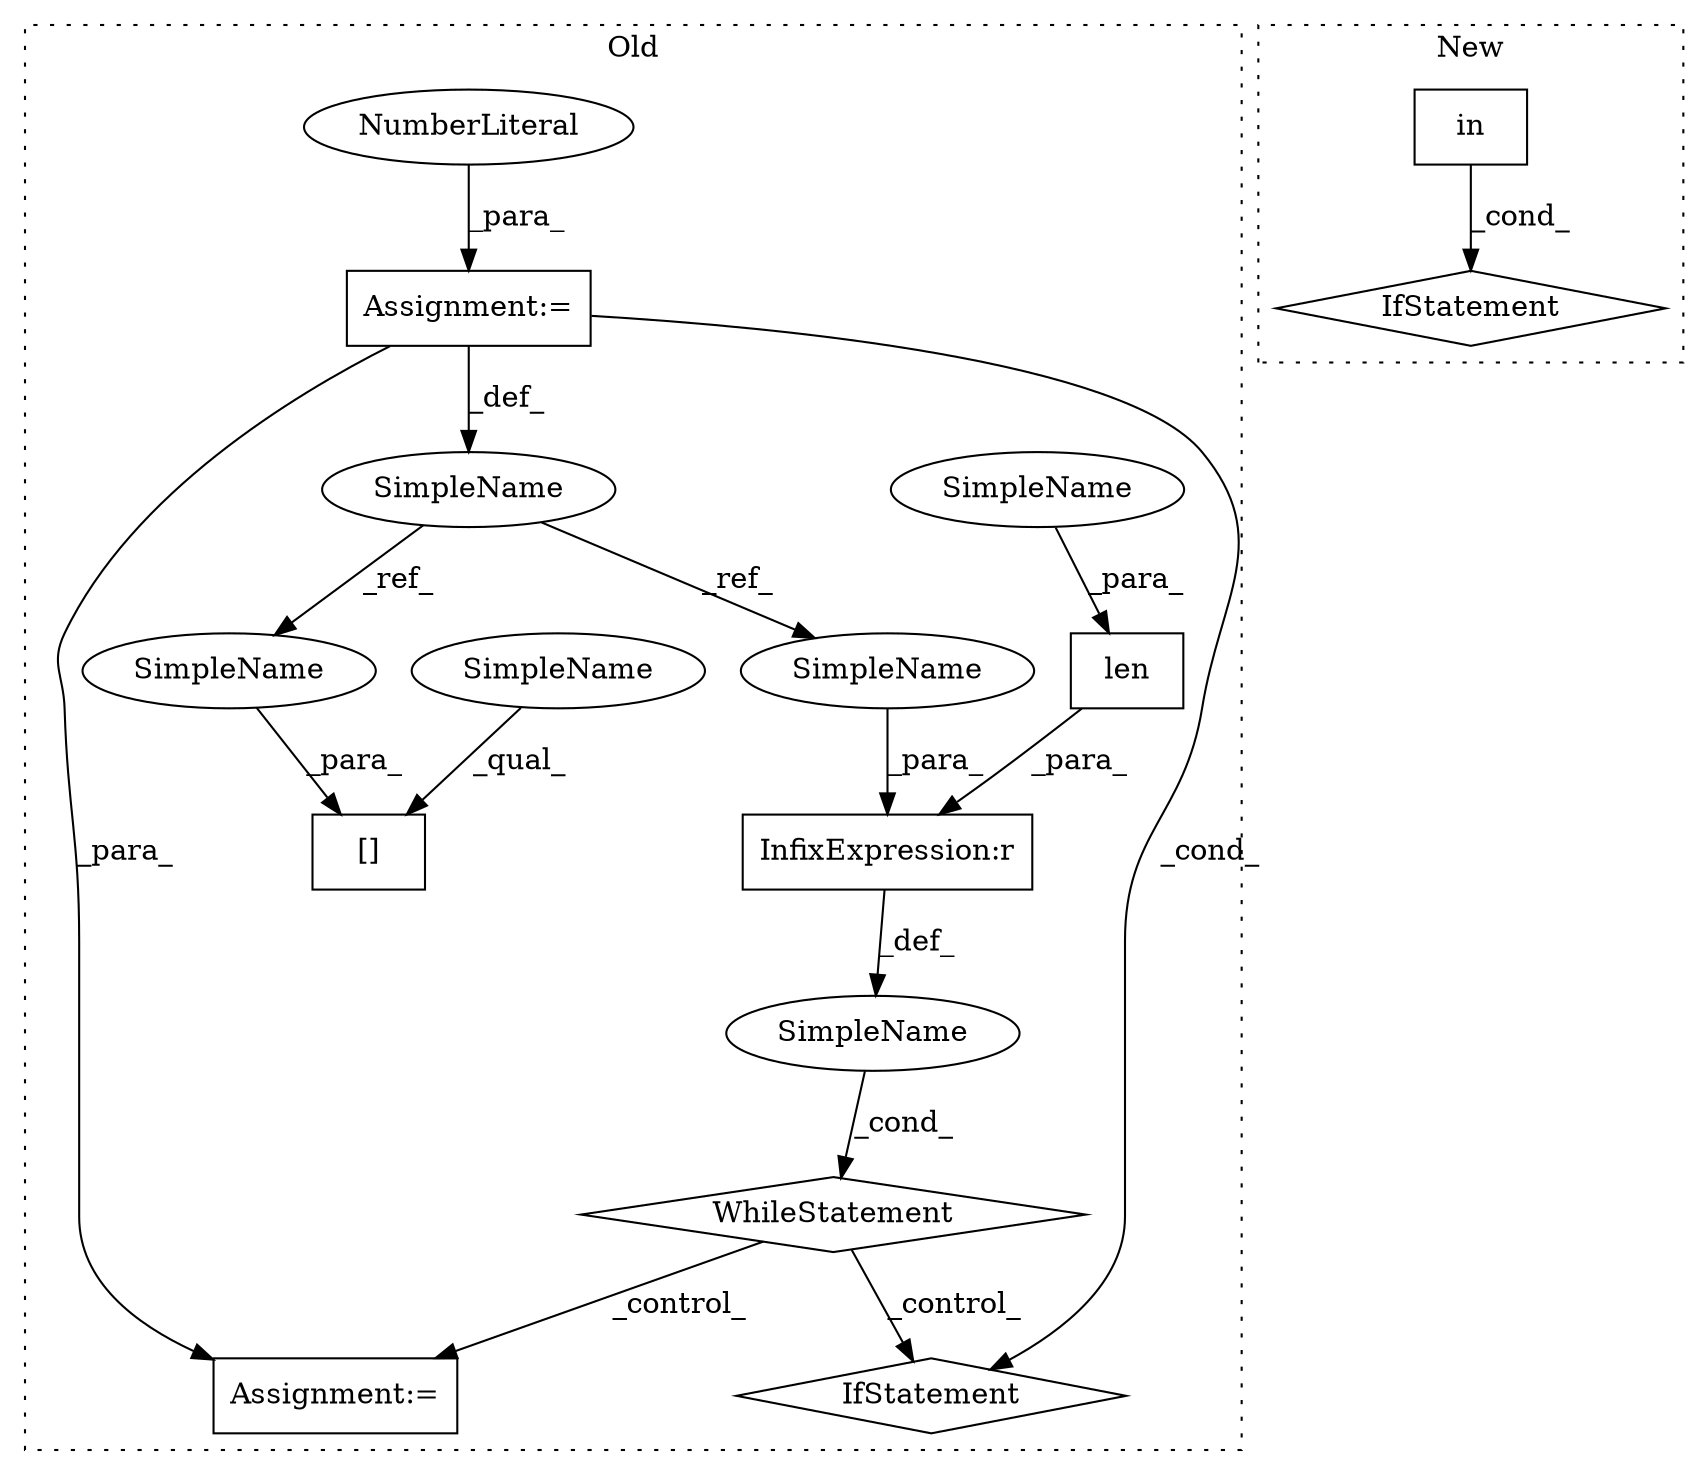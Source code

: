 digraph G {
subgraph cluster0 {
1 [label="WhileStatement" a="61" s="127,154" l="7,2" shape="diamond"];
3 [label="Assignment:=" a="7" s="279" l="2" shape="box"];
4 [label="SimpleName" a="42" s="" l="" shape="ellipse"];
5 [label="InfixExpression:r" a="27" s="136" l="3" shape="box"];
6 [label="Assignment:=" a="7" s="119" l="1" shape="box"];
7 [label="IfStatement" a="25" s="164,201" l="10,2" shape="diamond"];
8 [label="len" a="32" s="139,152" l="4,1" shape="box"];
10 [label="NumberLiteral" a="34" s="120" l="1" shape="ellipse"];
11 [label="[]" a="2" s="241,252" l="10,1" shape="box"];
12 [label="SimpleName" a="42" s="118" l="1" shape="ellipse"];
13 [label="SimpleName" a="42" s="251" l="1" shape="ellipse"];
14 [label="SimpleName" a="42" s="135" l="1" shape="ellipse"];
15 [label="SimpleName" a="42" s="143" l="9" shape="ellipse"];
16 [label="SimpleName" a="42" s="241" l="9" shape="ellipse"];
label = "Old";
style="dotted";
}
subgraph cluster1 {
2 [label="in" a="105" s="319" l="22" shape="box"];
9 [label="IfStatement" a="25" s="309,341" l="10,2" shape="diamond"];
label = "New";
style="dotted";
}
1 -> 3 [label="_control_"];
1 -> 7 [label="_control_"];
2 -> 9 [label="_cond_"];
4 -> 1 [label="_cond_"];
5 -> 4 [label="_def_"];
6 -> 12 [label="_def_"];
6 -> 7 [label="_cond_"];
6 -> 3 [label="_para_"];
8 -> 5 [label="_para_"];
10 -> 6 [label="_para_"];
12 -> 13 [label="_ref_"];
12 -> 14 [label="_ref_"];
13 -> 11 [label="_para_"];
14 -> 5 [label="_para_"];
15 -> 8 [label="_para_"];
16 -> 11 [label="_qual_"];
}